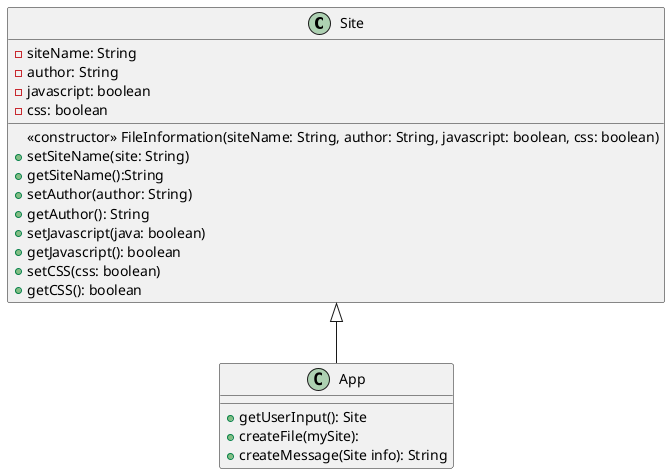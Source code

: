@startuml
'https://plantuml.com/class-diagram

Site <|-- App

class App{
    + getUserInput(): Site
    + createFile(mySite):
    + createMessage(Site info): String
}

class Site{
    - siteName: String
    - author: String
    - javascript: boolean
    - css: boolean

    <<constructor>> FileInformation(siteName: String, author: String, javascript: boolean, css: boolean)
    + setSiteName(site: String)
    + getSiteName():String
    + setAuthor(author: String)
    + getAuthor(): String
    + setJavascript(java: boolean)
    + getJavascript(): boolean
    + setCSS(css: boolean)
    + getCSS(): boolean
}

@enduml